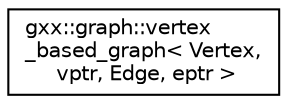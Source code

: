 digraph "Graphical Class Hierarchy"
{
  edge [fontname="Helvetica",fontsize="10",labelfontname="Helvetica",labelfontsize="10"];
  node [fontname="Helvetica",fontsize="10",shape=record];
  rankdir="LR";
  Node1 [label="gxx::graph::vertex\l_based_graph\< Vertex,\l vptr, Edge, eptr \>",height=0.2,width=0.4,color="black", fillcolor="white", style="filled",URL="$classgxx_1_1graph_1_1vertex__based__graph.html"];
}
